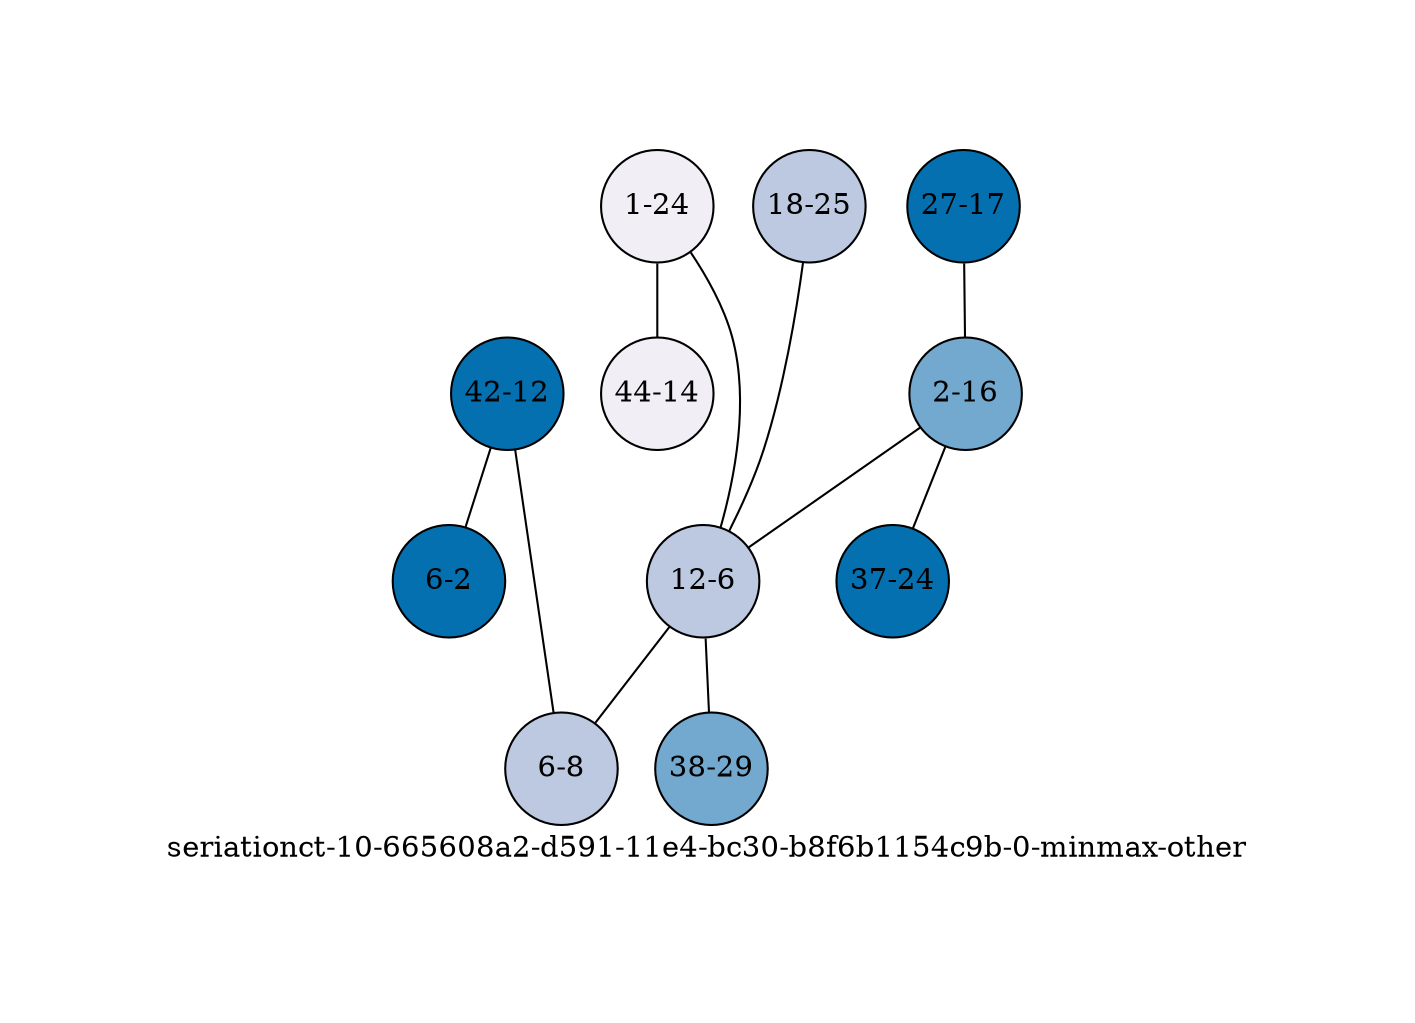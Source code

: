 strict graph "seriationct-10-665608a2-d591-11e4-bc30-b8f6b1154c9b-0-minmax-other" {
labelloc=b;
ratio=auto;
pad="1.0";
label="seriationct-10-665608a2-d591-11e4-bc30-b8f6b1154c9b-0-minmax-other";
node [width="0.75", style=filled, fixedsize=true, height="0.75", shape=circle, label=""];
0 [xCoordinate="25.0", appears_in_slice=3, yCoordinate="18.0", colorscheme=pubu4, short_label="18-25", label="18-25", fillcolor=2, id=0, size="576.50296551"];
1 [xCoordinate="17.0", appears_in_slice=1, yCoordinate="27.0", colorscheme=pubu4, short_label="27-17", label="27-17", fillcolor=4, id=1, size="341.217793596"];
2 [xCoordinate="24.0", appears_in_slice=4, yCoordinate="1.0", colorscheme=pubu4, short_label="1-24", label="1-24", fillcolor=1, id=2, size="686.485650024"];
3 [xCoordinate="16.0", appears_in_slice=2, yCoordinate="2.0", colorscheme=pubu4, short_label="2-16", label="2-16", fillcolor=3, id=3, size="451.61135405"];
4 [xCoordinate="12.0", appears_in_slice=1, yCoordinate="42.0", colorscheme=pubu4, short_label="42-12", label="42-12", fillcolor=4, id=4, size="470.643714532"];
5 [xCoordinate="6.0", appears_in_slice=3, yCoordinate="12.0", colorscheme=pubu4, short_label="12-6", label="12-6", fillcolor=2, id=5, size="576.50296551"];
6 [xCoordinate="8.0", appears_in_slice=3, yCoordinate="6.0", colorscheme=pubu4, short_label="6-8", label="6-8", fillcolor=2, id=6, size="576.50296551"];
7 [xCoordinate="14.0", appears_in_slice=4, yCoordinate="44.0", colorscheme=pubu4, short_label="44-14", label="44-14", fillcolor=1, id=7, size="686.485650024"];
8 [xCoordinate="2.0", appears_in_slice=1, yCoordinate="6.0", colorscheme=pubu4, short_label="6-2", label="6-2", fillcolor=4, id=8, size="341.217793596"];
9 [xCoordinate="24.0", appears_in_slice=1, yCoordinate="37.0", colorscheme=pubu4, short_label="37-24", label="37-24", fillcolor=4, id=9, size="341.217793596"];
10 [xCoordinate="29.0", appears_in_slice=2, yCoordinate="38.0", colorscheme=pubu4, short_label="38-29", label="38-29", fillcolor=3, id=10, size="451.61135405"];
0 -- 5  [inverseweight="11.5060323642", weight="0.0869109323132"];
1 -- 3  [inverseweight="2.53590777595", weight="0.394336106968"];
2 -- 5  [inverseweight="3.49302709525", weight="0.286284638719"];
2 -- 7  [inverseweight="7.89781044235", weight="0.12661737165"];
3 -- 5  [inverseweight="6.68581747548", weight="0.149570341049"];
3 -- 9  [inverseweight="2.3670080196", weight="0.422474276268"];
4 -- 8  [inverseweight="3.79481588752", weight="0.263517395742"];
4 -- 6  [inverseweight="3.31821415198", weight="0.301366926364"];
5 -- 10  [inverseweight="7.17646332886", weight="0.139344403249"];
5 -- 6  [inverseweight="6.4249486224", weight="0.15564326795"];
}
